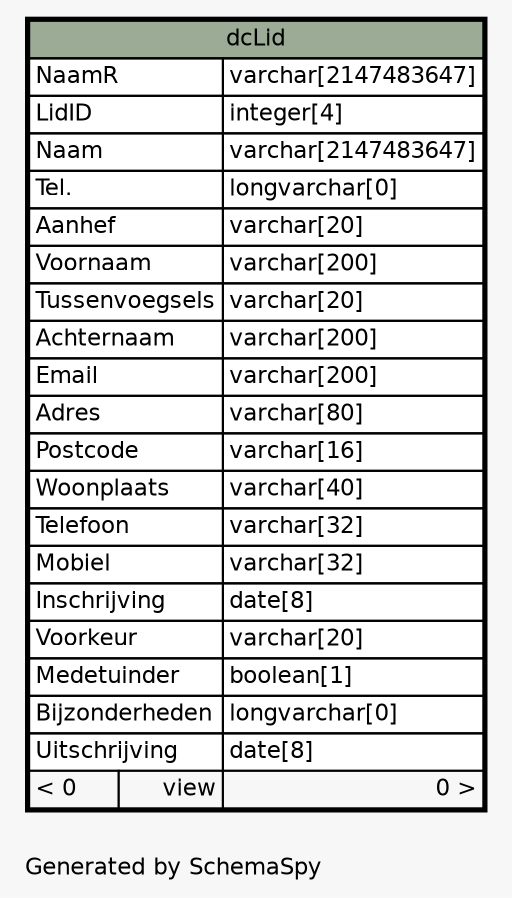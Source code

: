 // dot 2.40.1 on Linux 4.19.0-5-amd64
// SchemaSpy rev 590
digraph "oneDegreeRelationshipsDiagram" {
  graph [
    rankdir="RL"
    bgcolor="#f7f7f7"
    label="\nGenerated by SchemaSpy"
    labeljust="l"
    nodesep="0.18"
    ranksep="0.46"
    fontname="Helvetica"
    fontsize="11"
  ];
  node [
    fontname="Helvetica"
    fontsize="11"
    shape="plaintext"
  ];
  edge [
    arrowsize="0.8"
  ];
  "dcLid" [
    label=<
    <TABLE BORDER="2" CELLBORDER="1" CELLSPACING="0" BGCOLOR="#ffffff">
      <TR><TD COLSPAN="3" BGCOLOR="#9bab96" ALIGN="CENTER">dcLid</TD></TR>
      <TR><TD PORT="NaamR" COLSPAN="2" ALIGN="LEFT">NaamR</TD><TD PORT="NaamR.type" ALIGN="LEFT">varchar[2147483647]</TD></TR>
      <TR><TD PORT="LidID" COLSPAN="2" ALIGN="LEFT">LidID</TD><TD PORT="LidID.type" ALIGN="LEFT">integer[4]</TD></TR>
      <TR><TD PORT="Naam" COLSPAN="2" ALIGN="LEFT">Naam</TD><TD PORT="Naam.type" ALIGN="LEFT">varchar[2147483647]</TD></TR>
      <TR><TD PORT="Tel." COLSPAN="2" ALIGN="LEFT">Tel.</TD><TD PORT="Tel..type" ALIGN="LEFT">longvarchar[0]</TD></TR>
      <TR><TD PORT="Aanhef" COLSPAN="2" ALIGN="LEFT">Aanhef</TD><TD PORT="Aanhef.type" ALIGN="LEFT">varchar[20]</TD></TR>
      <TR><TD PORT="Voornaam" COLSPAN="2" ALIGN="LEFT">Voornaam</TD><TD PORT="Voornaam.type" ALIGN="LEFT">varchar[200]</TD></TR>
      <TR><TD PORT="Tussenvoegsels" COLSPAN="2" ALIGN="LEFT">Tussenvoegsels</TD><TD PORT="Tussenvoegsels.type" ALIGN="LEFT">varchar[20]</TD></TR>
      <TR><TD PORT="Achternaam" COLSPAN="2" ALIGN="LEFT">Achternaam</TD><TD PORT="Achternaam.type" ALIGN="LEFT">varchar[200]</TD></TR>
      <TR><TD PORT="Email" COLSPAN="2" ALIGN="LEFT">Email</TD><TD PORT="Email.type" ALIGN="LEFT">varchar[200]</TD></TR>
      <TR><TD PORT="Adres" COLSPAN="2" ALIGN="LEFT">Adres</TD><TD PORT="Adres.type" ALIGN="LEFT">varchar[80]</TD></TR>
      <TR><TD PORT="Postcode" COLSPAN="2" ALIGN="LEFT">Postcode</TD><TD PORT="Postcode.type" ALIGN="LEFT">varchar[16]</TD></TR>
      <TR><TD PORT="Woonplaats" COLSPAN="2" ALIGN="LEFT">Woonplaats</TD><TD PORT="Woonplaats.type" ALIGN="LEFT">varchar[40]</TD></TR>
      <TR><TD PORT="Telefoon" COLSPAN="2" ALIGN="LEFT">Telefoon</TD><TD PORT="Telefoon.type" ALIGN="LEFT">varchar[32]</TD></TR>
      <TR><TD PORT="Mobiel" COLSPAN="2" ALIGN="LEFT">Mobiel</TD><TD PORT="Mobiel.type" ALIGN="LEFT">varchar[32]</TD></TR>
      <TR><TD PORT="Inschrijving" COLSPAN="2" ALIGN="LEFT">Inschrijving</TD><TD PORT="Inschrijving.type" ALIGN="LEFT">date[8]</TD></TR>
      <TR><TD PORT="Voorkeur" COLSPAN="2" ALIGN="LEFT">Voorkeur</TD><TD PORT="Voorkeur.type" ALIGN="LEFT">varchar[20]</TD></TR>
      <TR><TD PORT="Medetuinder" COLSPAN="2" ALIGN="LEFT">Medetuinder</TD><TD PORT="Medetuinder.type" ALIGN="LEFT">boolean[1]</TD></TR>
      <TR><TD PORT="Bijzonderheden" COLSPAN="2" ALIGN="LEFT">Bijzonderheden</TD><TD PORT="Bijzonderheden.type" ALIGN="LEFT">longvarchar[0]</TD></TR>
      <TR><TD PORT="Uitschrijving" COLSPAN="2" ALIGN="LEFT">Uitschrijving</TD><TD PORT="Uitschrijving.type" ALIGN="LEFT">date[8]</TD></TR>
      <TR><TD ALIGN="LEFT" BGCOLOR="#f7f7f7">&lt; 0</TD><TD ALIGN="RIGHT" BGCOLOR="#f7f7f7">view</TD><TD ALIGN="RIGHT" BGCOLOR="#f7f7f7">0 &gt;</TD></TR>
    </TABLE>>
    URL="dcLid.html"
    tooltip="dcLid"
  ];
}
